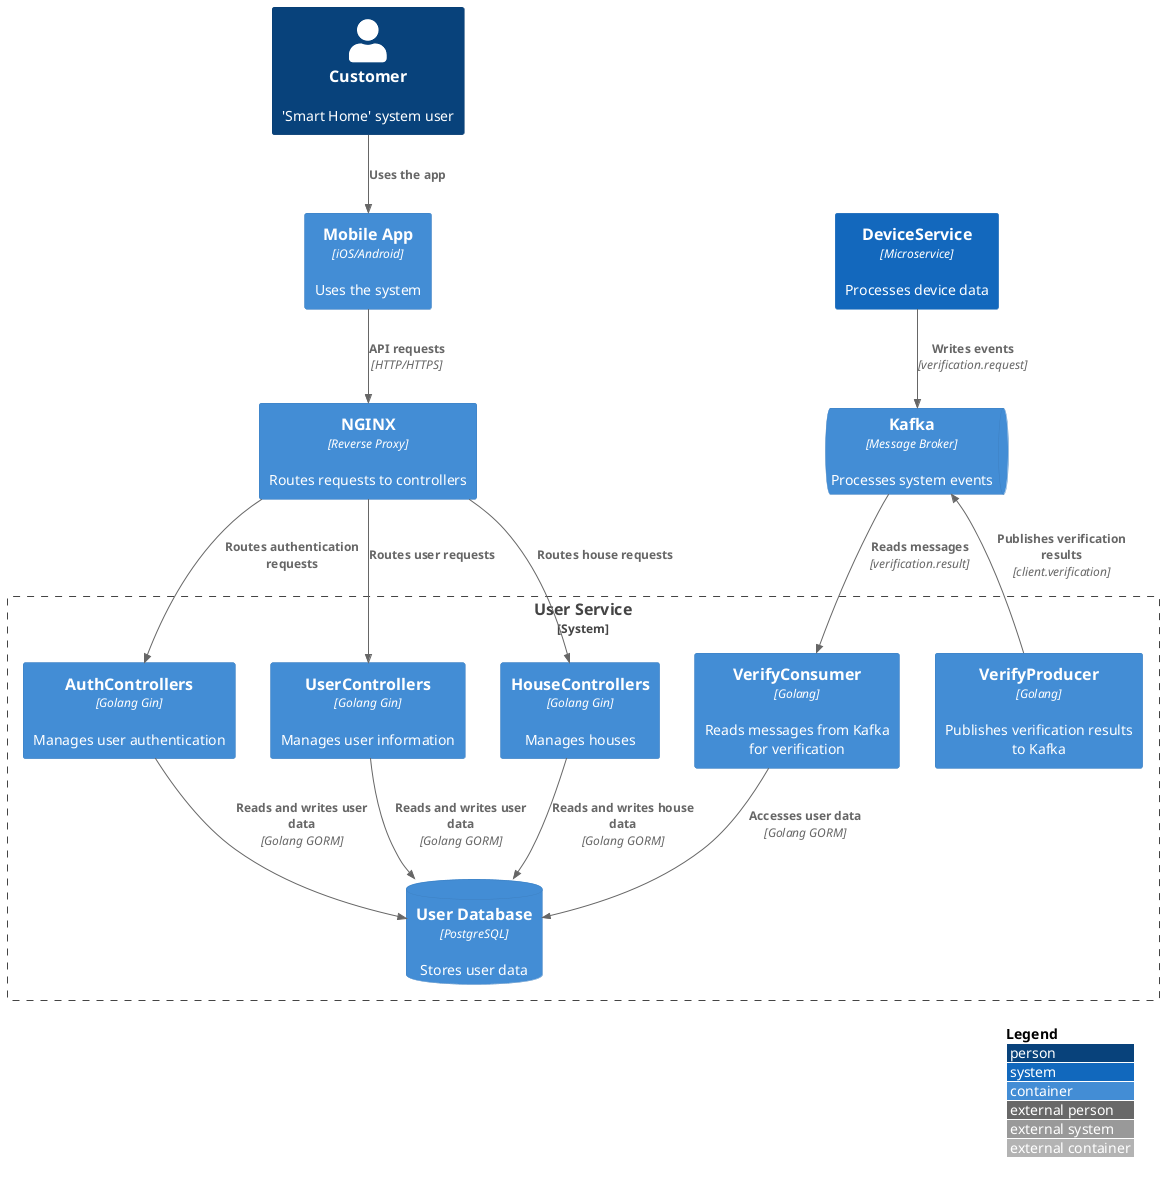 @startuml
!include <C4/C4_Container>

LAYOUT_WITH_LEGEND()

Person(client, "Customer", "'Smart Home' system user")
Container(mobile_app, "Mobile App", "iOS/Android", "Uses the system")
Container(nginx, "NGINX", "Reverse Proxy", "Routes requests to controllers")

System_Boundary(user_service_boundary, "User Service") {
    Container(auth_controllers, "AuthControllers", "Golang Gin", "Manages user authentication")
    Container(user_controllers, "UserControllers", "Golang Gin", "Manages user information")
    Container(house_controllers, "HouseControllers", "Golang Gin", "Manages houses")
    ContainerDb(user_db, "User Database", "PostgreSQL", "Stores user data")
    Container(verify_consumer, "VerifyConsumer", "Golang", "Reads messages from Kafka for verification")
    Container(verify_producer, "VerifyProducer", "Golang", "Publishes verification results to Kafka")
}

ContainerQueue(kafka_broker, "Kafka", "Message Broker", "Processes system events")
Container(device_service, "DeviceService", "Microservice", "Processes device data") #1368bd

Rel(client, mobile_app, "Uses the app")
Rel(mobile_app, nginx, "API requests", "HTTP/HTTPS")
Rel(nginx, auth_controllers, "Routes authentication requests")
Rel(nginx, user_controllers, "Routes user requests")
Rel(nginx, house_controllers, "Routes house requests")

Rel(auth_controllers, user_db, "Reads and writes user data", "Golang GORM")
Rel(user_controllers, user_db, "Reads and writes user data", "Golang GORM")
Rel(house_controllers, user_db, "Reads and writes house data", "Golang GORM")

Rel(verify_consumer, user_db, "Accesses user data", "Golang GORM")
Rel(kafka_broker, verify_consumer, "Reads messages", "verification.result")
Rel(verify_producer, kafka_broker, "Publishes verification results", "client.verification")

Rel(device_service, kafka_broker, "Writes events", "verification.request")

@enduml
